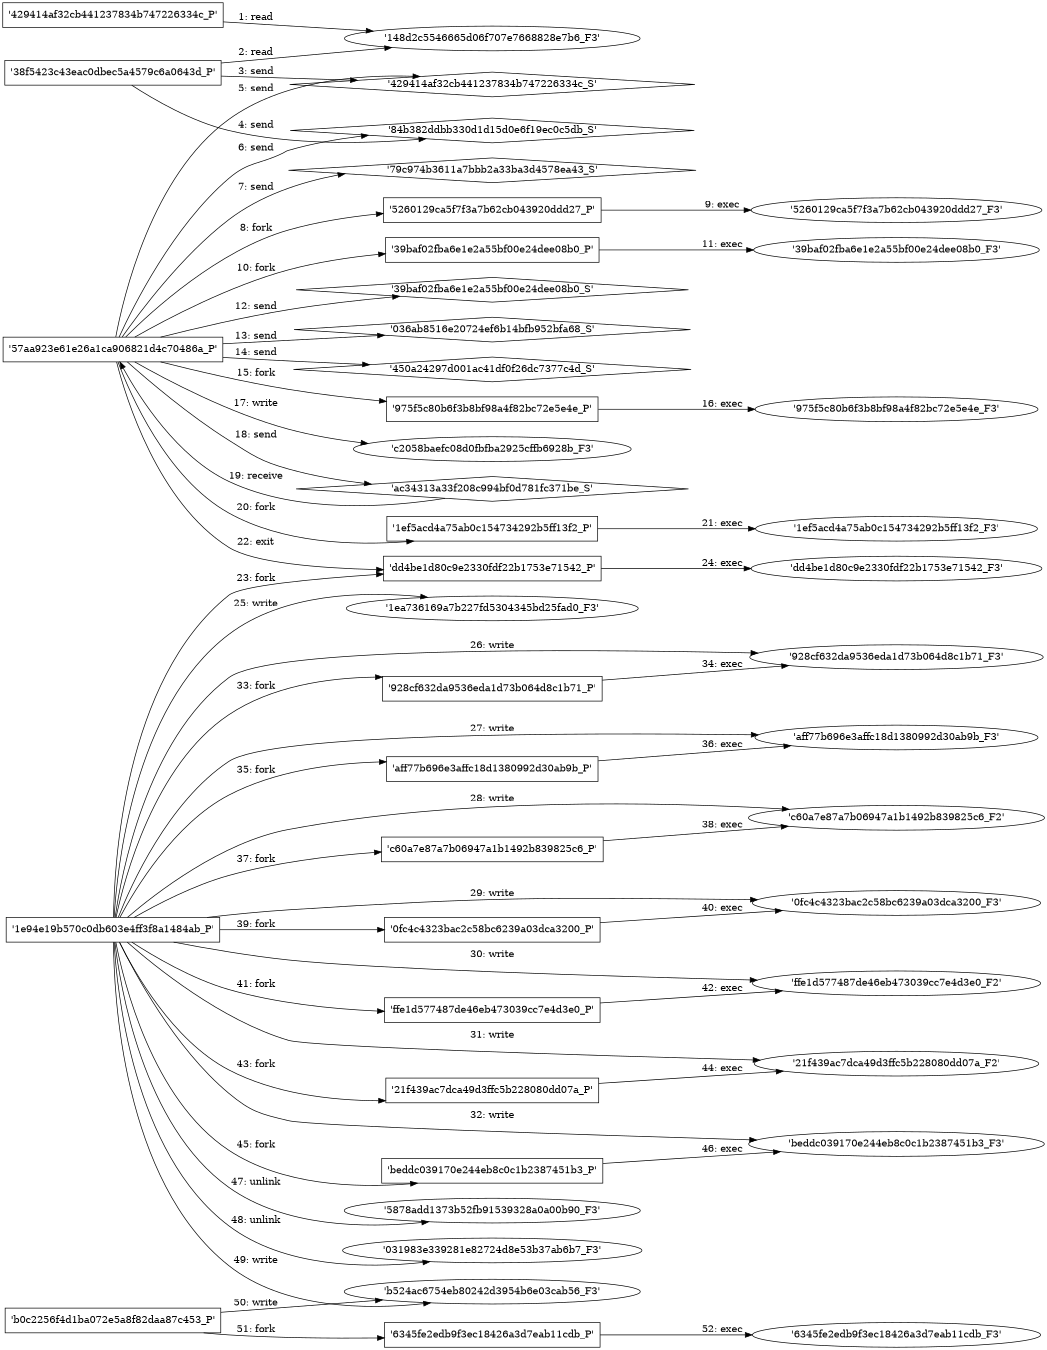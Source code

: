 digraph "D:\Learning\Paper\apt\基于CTI的攻击预警\Dataset\攻击图\ASGfromALLCTI\Nemty Ransomware Expands Its Reach, Also Delivered by Trik Botnet.dot" {
rankdir="LR"
size="9"
fixedsize="false"
splines="true"
nodesep=0.3
ranksep=0
fontsize=10
overlap="scalexy"
engine= "neato"
	"'148d2c5546665d06f707e7668828e7b6_F3'" [node_type=file shape=ellipse]
	"'429414af32cb441237834b747226334c_P'" [node_type=Process shape=box]
	"'429414af32cb441237834b747226334c_P'" -> "'148d2c5546665d06f707e7668828e7b6_F3'" [label="1: read"]
	"'148d2c5546665d06f707e7668828e7b6_F3'" [node_type=file shape=ellipse]
	"'38f5423c43eac0dbec5a4579c6a0643d_P'" [node_type=Process shape=box]
	"'38f5423c43eac0dbec5a4579c6a0643d_P'" -> "'148d2c5546665d06f707e7668828e7b6_F3'" [label="2: read"]
	"'429414af32cb441237834b747226334c_S'" [node_type=Socket shape=diamond]
	"'38f5423c43eac0dbec5a4579c6a0643d_P'" [node_type=Process shape=box]
	"'38f5423c43eac0dbec5a4579c6a0643d_P'" -> "'429414af32cb441237834b747226334c_S'" [label="3: send"]
	"'84b382ddbb330d1d15d0e6f19ec0c5db_S'" [node_type=Socket shape=diamond]
	"'38f5423c43eac0dbec5a4579c6a0643d_P'" [node_type=Process shape=box]
	"'38f5423c43eac0dbec5a4579c6a0643d_P'" -> "'84b382ddbb330d1d15d0e6f19ec0c5db_S'" [label="4: send"]
	"'429414af32cb441237834b747226334c_S'" [node_type=Socket shape=diamond]
	"'57aa923e61e26a1ca906821d4c70486a_P'" [node_type=Process shape=box]
	"'57aa923e61e26a1ca906821d4c70486a_P'" -> "'429414af32cb441237834b747226334c_S'" [label="5: send"]
	"'84b382ddbb330d1d15d0e6f19ec0c5db_S'" [node_type=Socket shape=diamond]
	"'57aa923e61e26a1ca906821d4c70486a_P'" [node_type=Process shape=box]
	"'57aa923e61e26a1ca906821d4c70486a_P'" -> "'84b382ddbb330d1d15d0e6f19ec0c5db_S'" [label="6: send"]
	"'79c974b3611a7bbb2a33ba3d4578ea43_S'" [node_type=Socket shape=diamond]
	"'57aa923e61e26a1ca906821d4c70486a_P'" [node_type=Process shape=box]
	"'57aa923e61e26a1ca906821d4c70486a_P'" -> "'79c974b3611a7bbb2a33ba3d4578ea43_S'" [label="7: send"]
	"'57aa923e61e26a1ca906821d4c70486a_P'" [node_type=Process shape=box]
	"'5260129ca5f7f3a7b62cb043920ddd27_P'" [node_type=Process shape=box]
	"'57aa923e61e26a1ca906821d4c70486a_P'" -> "'5260129ca5f7f3a7b62cb043920ddd27_P'" [label="8: fork"]
	"'5260129ca5f7f3a7b62cb043920ddd27_P'" [node_type=Process shape=box]
	"'5260129ca5f7f3a7b62cb043920ddd27_F3'" [node_type=File shape=ellipse]
	"'5260129ca5f7f3a7b62cb043920ddd27_P'" -> "'5260129ca5f7f3a7b62cb043920ddd27_F3'" [label="9: exec"]
	"'57aa923e61e26a1ca906821d4c70486a_P'" [node_type=Process shape=box]
	"'39baf02fba6e1e2a55bf00e24dee08b0_P'" [node_type=Process shape=box]
	"'57aa923e61e26a1ca906821d4c70486a_P'" -> "'39baf02fba6e1e2a55bf00e24dee08b0_P'" [label="10: fork"]
	"'39baf02fba6e1e2a55bf00e24dee08b0_P'" [node_type=Process shape=box]
	"'39baf02fba6e1e2a55bf00e24dee08b0_F3'" [node_type=File shape=ellipse]
	"'39baf02fba6e1e2a55bf00e24dee08b0_P'" -> "'39baf02fba6e1e2a55bf00e24dee08b0_F3'" [label="11: exec"]
	"'39baf02fba6e1e2a55bf00e24dee08b0_S'" [node_type=Socket shape=diamond]
	"'57aa923e61e26a1ca906821d4c70486a_P'" [node_type=Process shape=box]
	"'57aa923e61e26a1ca906821d4c70486a_P'" -> "'39baf02fba6e1e2a55bf00e24dee08b0_S'" [label="12: send"]
	"'036ab8516e20724ef6b14bfb952bfa68_S'" [node_type=Socket shape=diamond]
	"'57aa923e61e26a1ca906821d4c70486a_P'" [node_type=Process shape=box]
	"'57aa923e61e26a1ca906821d4c70486a_P'" -> "'036ab8516e20724ef6b14bfb952bfa68_S'" [label="13: send"]
	"'450a24297d001ac41df0f26dc7377c4d_S'" [node_type=Socket shape=diamond]
	"'57aa923e61e26a1ca906821d4c70486a_P'" [node_type=Process shape=box]
	"'57aa923e61e26a1ca906821d4c70486a_P'" -> "'450a24297d001ac41df0f26dc7377c4d_S'" [label="14: send"]
	"'57aa923e61e26a1ca906821d4c70486a_P'" [node_type=Process shape=box]
	"'975f5c80b6f3b8bf98a4f82bc72e5e4e_P'" [node_type=Process shape=box]
	"'57aa923e61e26a1ca906821d4c70486a_P'" -> "'975f5c80b6f3b8bf98a4f82bc72e5e4e_P'" [label="15: fork"]
	"'975f5c80b6f3b8bf98a4f82bc72e5e4e_P'" [node_type=Process shape=box]
	"'975f5c80b6f3b8bf98a4f82bc72e5e4e_F3'" [node_type=File shape=ellipse]
	"'975f5c80b6f3b8bf98a4f82bc72e5e4e_P'" -> "'975f5c80b6f3b8bf98a4f82bc72e5e4e_F3'" [label="16: exec"]
	"'c2058baefc08d0fbfba2925cffb6928b_F3'" [node_type=file shape=ellipse]
	"'57aa923e61e26a1ca906821d4c70486a_P'" [node_type=Process shape=box]
	"'57aa923e61e26a1ca906821d4c70486a_P'" -> "'c2058baefc08d0fbfba2925cffb6928b_F3'" [label="17: write"]
	"'ac34313a33f208c994bf0d781fc371be_S'" [node_type=Socket shape=diamond]
	"'57aa923e61e26a1ca906821d4c70486a_P'" [node_type=Process shape=box]
	"'57aa923e61e26a1ca906821d4c70486a_P'" -> "'ac34313a33f208c994bf0d781fc371be_S'" [label="18: send"]
	"'ac34313a33f208c994bf0d781fc371be_S'" -> "'57aa923e61e26a1ca906821d4c70486a_P'" [label="19: receive"]
	"'57aa923e61e26a1ca906821d4c70486a_P'" [node_type=Process shape=box]
	"'1ef5acd4a75ab0c154734292b5ff13f2_P'" [node_type=Process shape=box]
	"'57aa923e61e26a1ca906821d4c70486a_P'" -> "'1ef5acd4a75ab0c154734292b5ff13f2_P'" [label="20: fork"]
	"'1ef5acd4a75ab0c154734292b5ff13f2_P'" [node_type=Process shape=box]
	"'1ef5acd4a75ab0c154734292b5ff13f2_F3'" [node_type=File shape=ellipse]
	"'1ef5acd4a75ab0c154734292b5ff13f2_P'" -> "'1ef5acd4a75ab0c154734292b5ff13f2_F3'" [label="21: exec"]
	"'57aa923e61e26a1ca906821d4c70486a_P'" [node_type=Process shape=box]
	"'dd4be1d80c9e2330fdf22b1753e71542_P'" [node_type=Process shape=box]
	"'57aa923e61e26a1ca906821d4c70486a_P'" -> "'dd4be1d80c9e2330fdf22b1753e71542_P'" [label="22: exit"]
	"'1e94e19b570c0db603e4ff3f8a1484ab_P'" [node_type=Process shape=box]
	"'dd4be1d80c9e2330fdf22b1753e71542_P'" [node_type=Process shape=box]
	"'1e94e19b570c0db603e4ff3f8a1484ab_P'" -> "'dd4be1d80c9e2330fdf22b1753e71542_P'" [label="23: fork"]
	"'dd4be1d80c9e2330fdf22b1753e71542_P'" [node_type=Process shape=box]
	"'dd4be1d80c9e2330fdf22b1753e71542_F3'" [node_type=File shape=ellipse]
	"'dd4be1d80c9e2330fdf22b1753e71542_P'" -> "'dd4be1d80c9e2330fdf22b1753e71542_F3'" [label="24: exec"]
	"'1ea736169a7b227fd5304345bd25fad0_F3'" [node_type=file shape=ellipse]
	"'1e94e19b570c0db603e4ff3f8a1484ab_P'" [node_type=Process shape=box]
	"'1e94e19b570c0db603e4ff3f8a1484ab_P'" -> "'1ea736169a7b227fd5304345bd25fad0_F3'" [label="25: write"]
	"'928cf632da9536eda1d73b064d8c1b71_F3'" [node_type=file shape=ellipse]
	"'1e94e19b570c0db603e4ff3f8a1484ab_P'" [node_type=Process shape=box]
	"'1e94e19b570c0db603e4ff3f8a1484ab_P'" -> "'928cf632da9536eda1d73b064d8c1b71_F3'" [label="26: write"]
	"'aff77b696e3affc18d1380992d30ab9b_F3'" [node_type=file shape=ellipse]
	"'1e94e19b570c0db603e4ff3f8a1484ab_P'" [node_type=Process shape=box]
	"'1e94e19b570c0db603e4ff3f8a1484ab_P'" -> "'aff77b696e3affc18d1380992d30ab9b_F3'" [label="27: write"]
	"'c60a7e87a7b06947a1b1492b839825c6_F2'" [node_type=file shape=ellipse]
	"'1e94e19b570c0db603e4ff3f8a1484ab_P'" [node_type=Process shape=box]
	"'1e94e19b570c0db603e4ff3f8a1484ab_P'" -> "'c60a7e87a7b06947a1b1492b839825c6_F2'" [label="28: write"]
	"'0fc4c4323bac2c58bc6239a03dca3200_F3'" [node_type=file shape=ellipse]
	"'1e94e19b570c0db603e4ff3f8a1484ab_P'" [node_type=Process shape=box]
	"'1e94e19b570c0db603e4ff3f8a1484ab_P'" -> "'0fc4c4323bac2c58bc6239a03dca3200_F3'" [label="29: write"]
	"'ffe1d577487de46eb473039cc7e4d3e0_F2'" [node_type=file shape=ellipse]
	"'1e94e19b570c0db603e4ff3f8a1484ab_P'" [node_type=Process shape=box]
	"'1e94e19b570c0db603e4ff3f8a1484ab_P'" -> "'ffe1d577487de46eb473039cc7e4d3e0_F2'" [label="30: write"]
	"'21f439ac7dca49d3ffc5b228080dd07a_F2'" [node_type=file shape=ellipse]
	"'1e94e19b570c0db603e4ff3f8a1484ab_P'" [node_type=Process shape=box]
	"'1e94e19b570c0db603e4ff3f8a1484ab_P'" -> "'21f439ac7dca49d3ffc5b228080dd07a_F2'" [label="31: write"]
	"'beddc039170e244eb8c0c1b2387451b3_F3'" [node_type=file shape=ellipse]
	"'1e94e19b570c0db603e4ff3f8a1484ab_P'" [node_type=Process shape=box]
	"'1e94e19b570c0db603e4ff3f8a1484ab_P'" -> "'beddc039170e244eb8c0c1b2387451b3_F3'" [label="32: write"]
	"'1e94e19b570c0db603e4ff3f8a1484ab_P'" [node_type=Process shape=box]
	"'928cf632da9536eda1d73b064d8c1b71_P'" [node_type=Process shape=box]
	"'1e94e19b570c0db603e4ff3f8a1484ab_P'" -> "'928cf632da9536eda1d73b064d8c1b71_P'" [label="33: fork"]
	"'928cf632da9536eda1d73b064d8c1b71_P'" [node_type=Process shape=box]
	"'928cf632da9536eda1d73b064d8c1b71_F3'" [node_type=File shape=ellipse]
	"'928cf632da9536eda1d73b064d8c1b71_P'" -> "'928cf632da9536eda1d73b064d8c1b71_F3'" [label="34: exec"]
	"'1e94e19b570c0db603e4ff3f8a1484ab_P'" [node_type=Process shape=box]
	"'aff77b696e3affc18d1380992d30ab9b_P'" [node_type=Process shape=box]
	"'1e94e19b570c0db603e4ff3f8a1484ab_P'" -> "'aff77b696e3affc18d1380992d30ab9b_P'" [label="35: fork"]
	"'aff77b696e3affc18d1380992d30ab9b_P'" [node_type=Process shape=box]
	"'aff77b696e3affc18d1380992d30ab9b_F3'" [node_type=File shape=ellipse]
	"'aff77b696e3affc18d1380992d30ab9b_P'" -> "'aff77b696e3affc18d1380992d30ab9b_F3'" [label="36: exec"]
	"'1e94e19b570c0db603e4ff3f8a1484ab_P'" [node_type=Process shape=box]
	"'c60a7e87a7b06947a1b1492b839825c6_P'" [node_type=Process shape=box]
	"'1e94e19b570c0db603e4ff3f8a1484ab_P'" -> "'c60a7e87a7b06947a1b1492b839825c6_P'" [label="37: fork"]
	"'c60a7e87a7b06947a1b1492b839825c6_P'" [node_type=Process shape=box]
	"'c60a7e87a7b06947a1b1492b839825c6_F2'" [node_type=File shape=ellipse]
	"'c60a7e87a7b06947a1b1492b839825c6_P'" -> "'c60a7e87a7b06947a1b1492b839825c6_F2'" [label="38: exec"]
	"'1e94e19b570c0db603e4ff3f8a1484ab_P'" [node_type=Process shape=box]
	"'0fc4c4323bac2c58bc6239a03dca3200_P'" [node_type=Process shape=box]
	"'1e94e19b570c0db603e4ff3f8a1484ab_P'" -> "'0fc4c4323bac2c58bc6239a03dca3200_P'" [label="39: fork"]
	"'0fc4c4323bac2c58bc6239a03dca3200_P'" [node_type=Process shape=box]
	"'0fc4c4323bac2c58bc6239a03dca3200_F3'" [node_type=File shape=ellipse]
	"'0fc4c4323bac2c58bc6239a03dca3200_P'" -> "'0fc4c4323bac2c58bc6239a03dca3200_F3'" [label="40: exec"]
	"'1e94e19b570c0db603e4ff3f8a1484ab_P'" [node_type=Process shape=box]
	"'ffe1d577487de46eb473039cc7e4d3e0_P'" [node_type=Process shape=box]
	"'1e94e19b570c0db603e4ff3f8a1484ab_P'" -> "'ffe1d577487de46eb473039cc7e4d3e0_P'" [label="41: fork"]
	"'ffe1d577487de46eb473039cc7e4d3e0_P'" [node_type=Process shape=box]
	"'ffe1d577487de46eb473039cc7e4d3e0_F2'" [node_type=File shape=ellipse]
	"'ffe1d577487de46eb473039cc7e4d3e0_P'" -> "'ffe1d577487de46eb473039cc7e4d3e0_F2'" [label="42: exec"]
	"'1e94e19b570c0db603e4ff3f8a1484ab_P'" [node_type=Process shape=box]
	"'21f439ac7dca49d3ffc5b228080dd07a_P'" [node_type=Process shape=box]
	"'1e94e19b570c0db603e4ff3f8a1484ab_P'" -> "'21f439ac7dca49d3ffc5b228080dd07a_P'" [label="43: fork"]
	"'21f439ac7dca49d3ffc5b228080dd07a_P'" [node_type=Process shape=box]
	"'21f439ac7dca49d3ffc5b228080dd07a_F2'" [node_type=File shape=ellipse]
	"'21f439ac7dca49d3ffc5b228080dd07a_P'" -> "'21f439ac7dca49d3ffc5b228080dd07a_F2'" [label="44: exec"]
	"'1e94e19b570c0db603e4ff3f8a1484ab_P'" [node_type=Process shape=box]
	"'beddc039170e244eb8c0c1b2387451b3_P'" [node_type=Process shape=box]
	"'1e94e19b570c0db603e4ff3f8a1484ab_P'" -> "'beddc039170e244eb8c0c1b2387451b3_P'" [label="45: fork"]
	"'beddc039170e244eb8c0c1b2387451b3_P'" [node_type=Process shape=box]
	"'beddc039170e244eb8c0c1b2387451b3_F3'" [node_type=File shape=ellipse]
	"'beddc039170e244eb8c0c1b2387451b3_P'" -> "'beddc039170e244eb8c0c1b2387451b3_F3'" [label="46: exec"]
	"'5878add1373b52fb91539328a0a00b90_F3'" [node_type=file shape=ellipse]
	"'1e94e19b570c0db603e4ff3f8a1484ab_P'" [node_type=Process shape=box]
	"'1e94e19b570c0db603e4ff3f8a1484ab_P'" -> "'5878add1373b52fb91539328a0a00b90_F3'" [label="47: unlink"]
	"'031983e339281e82724d8e53b37ab6b7_F3'" [node_type=file shape=ellipse]
	"'1e94e19b570c0db603e4ff3f8a1484ab_P'" [node_type=Process shape=box]
	"'1e94e19b570c0db603e4ff3f8a1484ab_P'" -> "'031983e339281e82724d8e53b37ab6b7_F3'" [label="48: unlink"]
	"'b524ac6754eb80242d3954b6e03cab56_F3'" [node_type=file shape=ellipse]
	"'1e94e19b570c0db603e4ff3f8a1484ab_P'" [node_type=Process shape=box]
	"'1e94e19b570c0db603e4ff3f8a1484ab_P'" -> "'b524ac6754eb80242d3954b6e03cab56_F3'" [label="49: write"]
	"'b524ac6754eb80242d3954b6e03cab56_F3'" [node_type=file shape=ellipse]
	"'b0c2256f4d1ba072e5a8f82daa87c453_P'" [node_type=Process shape=box]
	"'b0c2256f4d1ba072e5a8f82daa87c453_P'" -> "'b524ac6754eb80242d3954b6e03cab56_F3'" [label="50: write"]
	"'b0c2256f4d1ba072e5a8f82daa87c453_P'" [node_type=Process shape=box]
	"'6345fe2edb9f3ec18426a3d7eab11cdb_P'" [node_type=Process shape=box]
	"'b0c2256f4d1ba072e5a8f82daa87c453_P'" -> "'6345fe2edb9f3ec18426a3d7eab11cdb_P'" [label="51: fork"]
	"'6345fe2edb9f3ec18426a3d7eab11cdb_P'" [node_type=Process shape=box]
	"'6345fe2edb9f3ec18426a3d7eab11cdb_F3'" [node_type=File shape=ellipse]
	"'6345fe2edb9f3ec18426a3d7eab11cdb_P'" -> "'6345fe2edb9f3ec18426a3d7eab11cdb_F3'" [label="52: exec"]
}
